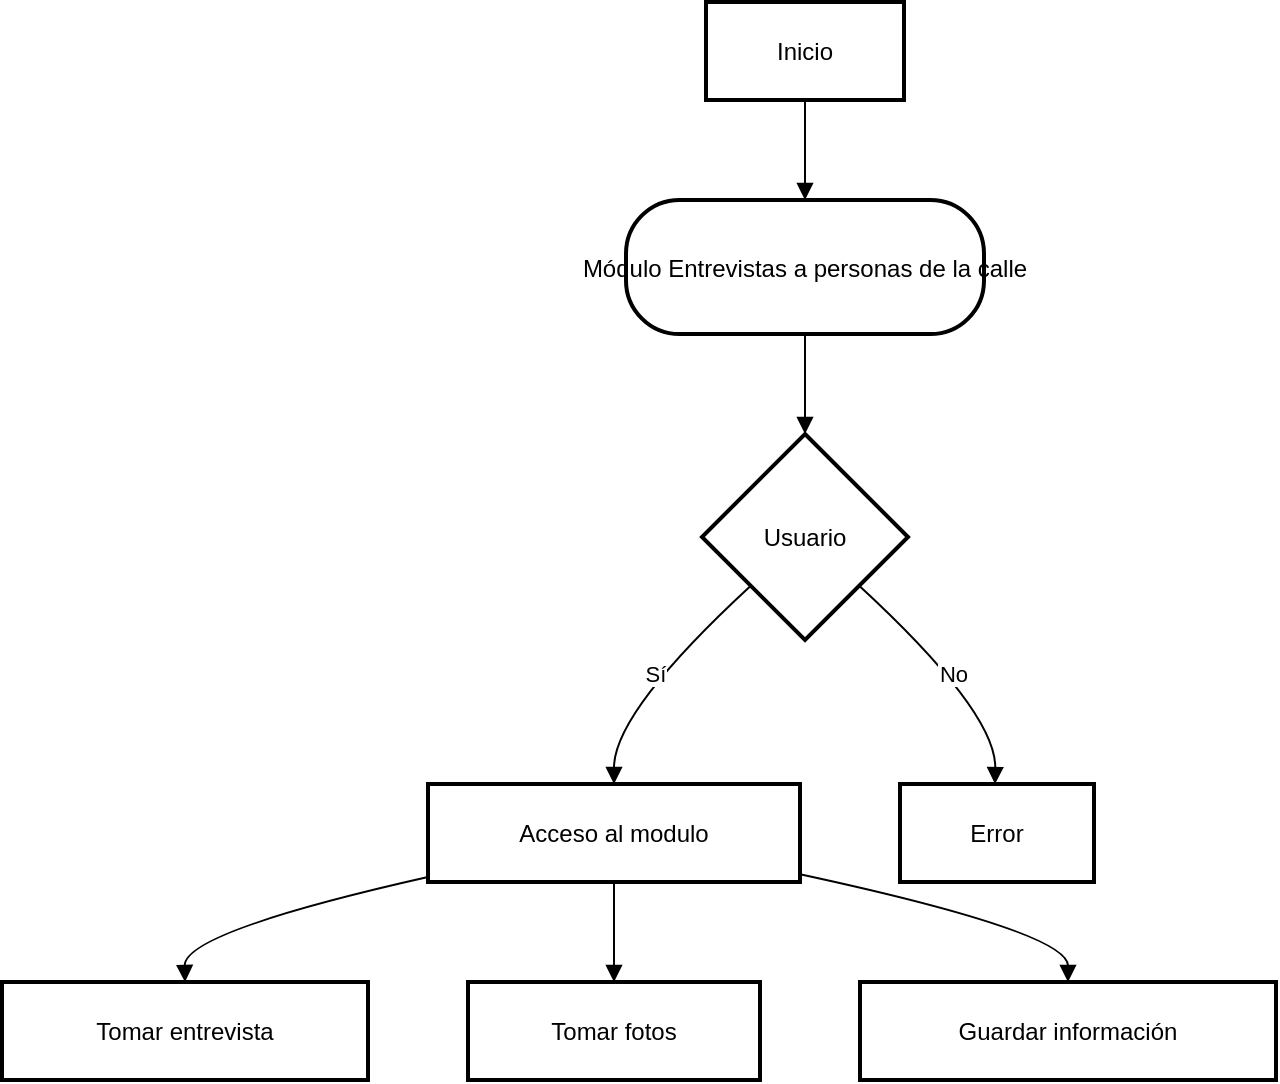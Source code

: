 <mxfile version="24.7.17">
  <diagram name="Página-1" id="jKzGeWb51swp3fqhl1JK">
    <mxGraphModel>
      <root>
        <mxCell id="0" />
        <mxCell id="1" parent="0" />
        <mxCell id="2" value="Inicio" style="whiteSpace=wrap;strokeWidth=2;" vertex="1" parent="1">
          <mxGeometry x="360" y="8" width="99" height="49" as="geometry" />
        </mxCell>
        <mxCell id="3" value="Módulo Entrevistas a personas de la calle" style="rounded=1;arcSize=40;strokeWidth=2" vertex="1" parent="1">
          <mxGeometry x="320" y="107" width="179" height="67" as="geometry" />
        </mxCell>
        <mxCell id="4" value="Usuario" style="rhombus;strokeWidth=2;whiteSpace=wrap;" vertex="1" parent="1">
          <mxGeometry x="358" y="224" width="103" height="103" as="geometry" />
        </mxCell>
        <mxCell id="5" value="Acceso al modulo" style="whiteSpace=wrap;strokeWidth=2;" vertex="1" parent="1">
          <mxGeometry x="221" y="399" width="186" height="49" as="geometry" />
        </mxCell>
        <mxCell id="6" value="Error" style="whiteSpace=wrap;strokeWidth=2;" vertex="1" parent="1">
          <mxGeometry x="457" y="399" width="97" height="49" as="geometry" />
        </mxCell>
        <mxCell id="7" value="Tomar entrevista" style="whiteSpace=wrap;strokeWidth=2;" vertex="1" parent="1">
          <mxGeometry x="8" y="498" width="183" height="49" as="geometry" />
        </mxCell>
        <mxCell id="8" value="Tomar fotos" style="whiteSpace=wrap;strokeWidth=2;" vertex="1" parent="1">
          <mxGeometry x="241" y="498" width="146" height="49" as="geometry" />
        </mxCell>
        <mxCell id="9" value="Guardar información" style="whiteSpace=wrap;strokeWidth=2;" vertex="1" parent="1">
          <mxGeometry x="437" y="498" width="208" height="49" as="geometry" />
        </mxCell>
        <mxCell id="10" value="" style="curved=1;startArrow=none;endArrow=block;exitX=0.5;exitY=1;entryX=0.5;entryY=0;" edge="1" parent="1" source="2" target="3">
          <mxGeometry relative="1" as="geometry">
            <Array as="points" />
          </mxGeometry>
        </mxCell>
        <mxCell id="11" value="" style="curved=1;startArrow=none;endArrow=block;exitX=0.5;exitY=0.99;entryX=0.5;entryY=0;" edge="1" parent="1" source="3" target="4">
          <mxGeometry relative="1" as="geometry">
            <Array as="points" />
          </mxGeometry>
        </mxCell>
        <mxCell id="12" value="Sí" style="curved=1;startArrow=none;endArrow=block;exitX=0;exitY=0.95;entryX=0.5;entryY=0.01;" edge="1" parent="1" source="4" target="5">
          <mxGeometry relative="1" as="geometry">
            <Array as="points">
              <mxPoint x="314" y="363" />
            </Array>
          </mxGeometry>
        </mxCell>
        <mxCell id="13" value="No" style="curved=1;startArrow=none;endArrow=block;exitX=1;exitY=0.95;entryX=0.49;entryY=0.01;" edge="1" parent="1" source="4" target="6">
          <mxGeometry relative="1" as="geometry">
            <Array as="points">
              <mxPoint x="505" y="363" />
            </Array>
          </mxGeometry>
        </mxCell>
        <mxCell id="14" value="" style="curved=1;startArrow=none;endArrow=block;exitX=0;exitY=0.95;entryX=0.5;entryY=0.01;" edge="1" parent="1" source="5" target="7">
          <mxGeometry relative="1" as="geometry">
            <Array as="points">
              <mxPoint x="99" y="473" />
            </Array>
          </mxGeometry>
        </mxCell>
        <mxCell id="15" value="" style="curved=1;startArrow=none;endArrow=block;exitX=0.5;exitY=1.01;entryX=0.5;entryY=0.01;" edge="1" parent="1" source="5" target="8">
          <mxGeometry relative="1" as="geometry">
            <Array as="points" />
          </mxGeometry>
        </mxCell>
        <mxCell id="16" value="" style="curved=1;startArrow=none;endArrow=block;exitX=1;exitY=0.92;entryX=0.5;entryY=0.01;" edge="1" parent="1" source="5" target="9">
          <mxGeometry relative="1" as="geometry">
            <Array as="points">
              <mxPoint x="541" y="473" />
            </Array>
          </mxGeometry>
        </mxCell>
      </root>
    </mxGraphModel>
  </diagram>
</mxfile>
